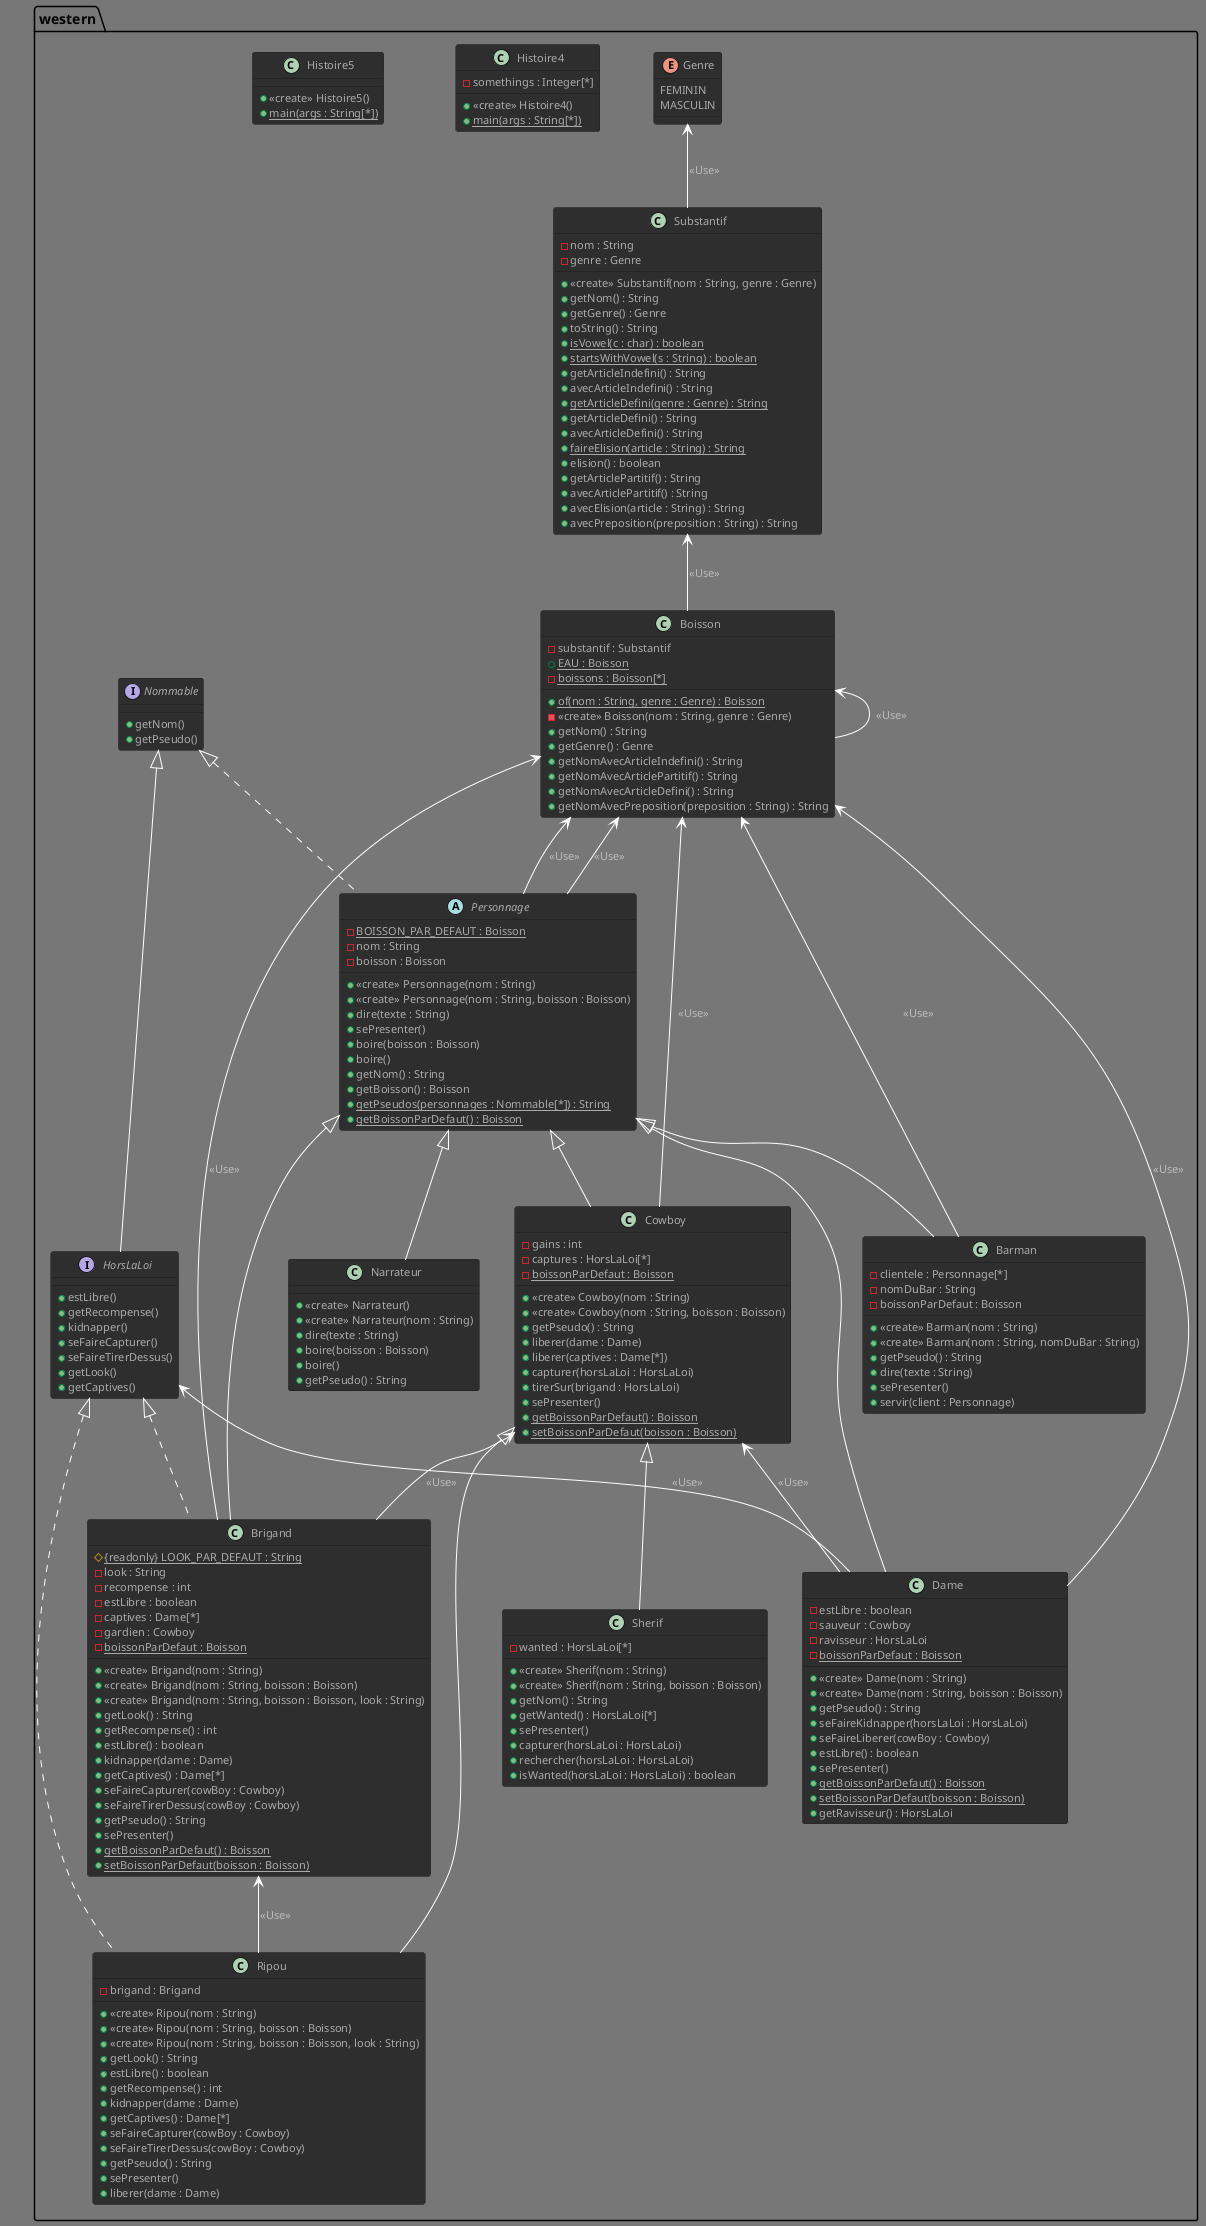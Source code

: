 @startuml
!theme reddress-darkgreen

class western.Barman extends western.Personnage {
-clientele : Personnage[*]
-nomDuBar : String
-boissonParDefaut : Boisson
+ <<create>> Barman(nom : String)
+ <<create>> Barman(nom : String, nomDuBar : String)
+getPseudo() : String
+dire(texte : String)
+sePresenter()
+servir(client : Personnage)

}
class western.Boisson {
-substantif : Substantif
+ {static} EAU : Boisson
- {static} boissons : Boisson[*]
+ {static} of(nom : String, genre : Genre) : Boisson
- <<create>> Boisson(nom : String, genre : Genre)
+getNom() : String
+getGenre() : Genre
+getNomAvecArticleIndefini() : String
+getNomAvecArticlePartitif() : String
+getNomAvecArticleDefini() : String
+getNomAvecPreposition(preposition : String) : String

}
class western.Brigand extends western.Personnage implements western.HorsLaLoi {
# {static}  {readonly} LOOK_PAR_DEFAUT : String
-look : String
-recompense : int
-estLibre : boolean
-captives : Dame[*]
-gardien : Cowboy
+ <<create>> Brigand(nom : String)
+ <<create>> Brigand(nom : String, boisson : Boisson)
+ <<create>> Brigand(nom : String, boisson : Boisson, look : String)
+getLook() : String
+getRecompense() : int
+estLibre() : boolean
+kidnapper(dame : Dame)
+getCaptives() : Dame[*]
+seFaireCapturer(cowBoy : Cowboy)
+seFaireTirerDessus(cowBoy : Cowboy)
+getPseudo() : String
+sePresenter()
- {static} boissonParDefaut : Boisson
+ {static} getBoissonParDefaut() : Boisson
+ {static} setBoissonParDefaut(boisson : Boisson)

}
class western.Cowboy extends western.Personnage {
-gains : int
-captures : HorsLaLoi[*]
+ <<create>> Cowboy(nom : String)
+ <<create>> Cowboy(nom : String, boisson : Boisson)
+getPseudo() : String
+liberer(dame : Dame)
+liberer(captives : Dame[*])
+capturer(horsLaLoi : HorsLaLoi)
+tirerSur(brigand : HorsLaLoi)
+sePresenter()
- {static} boissonParDefaut : Boisson
+ {static} getBoissonParDefaut() : Boisson
+ {static} setBoissonParDefaut(boisson : Boisson)

}
class western.Dame extends western.Personnage {
-estLibre : boolean
-sauveur : Cowboy
-ravisseur : HorsLaLoi
+ <<create>> Dame(nom : String)
+ <<create>> Dame(nom : String, boisson : Boisson)
+getPseudo() : String
+seFaireKidnapper(horsLaLoi : HorsLaLoi)
+seFaireLiberer(cowBoy : Cowboy)
+estLibre() : boolean
+sePresenter()
- {static} boissonParDefaut : Boisson
+ {static} getBoissonParDefaut() : Boisson
+ {static} setBoissonParDefaut(boisson : Boisson)
+getRavisseur() : HorsLaLoi

}
enum western.Genre {
FEMININ
MASCULIN

}
class western.Histoire4 {
+ <<create>> Histoire4()
-somethings : Integer[*]
+ {static} main(args : String[*])

}
class western.Histoire5 {
+ <<create>> Histoire5()
+ {static} main(args : String[*])

}
interface western.HorsLaLoi extends western.Nommable {
+estLibre()
+getRecompense()
+kidnapper()
+seFaireCapturer()
+seFaireTirerDessus()
+getLook()
+getCaptives()

}
class western.Narrateur extends western.Personnage {
+ <<create>> Narrateur()
+ <<create>> Narrateur(nom : String)
+dire(texte : String)
+boire(boisson : Boisson)
+boire()
+getPseudo() : String

}
interface western.Nommable {
+getNom()
+getPseudo()

}
abstract western.Personnage implements western.Nommable {
- {static} BOISSON_PAR_DEFAUT : Boisson
-nom : String
-boisson : Boisson
+ <<create>> Personnage(nom : String)
+ <<create>> Personnage(nom : String, boisson : Boisson)
+dire(texte : String)
+sePresenter()
+boire(boisson : Boisson)
+boire()
+getNom() : String
+getBoisson() : Boisson
+ {static} getPseudos(personnages : Nommable[*]) : String
+ {static} getBoissonParDefaut() : Boisson

}
class western.Ripou extends western.Cowboy implements western.HorsLaLoi {
-brigand : Brigand
+ <<create>> Ripou(nom : String)
+ <<create>> Ripou(nom : String, boisson : Boisson)
+ <<create>> Ripou(nom : String, boisson : Boisson, look : String)
+getLook() : String
+estLibre() : boolean
+getRecompense() : int
+kidnapper(dame : Dame)
+getCaptives() : Dame[*]
+seFaireCapturer(cowBoy : Cowboy)
+seFaireTirerDessus(cowBoy : Cowboy)
+getPseudo() : String
+sePresenter()
+liberer(dame : Dame)

}
class western.Sherif extends western.Cowboy {
-wanted : HorsLaLoi[*]
+ <<create>> Sherif(nom : String)
+ <<create>> Sherif(nom : String, boisson : Boisson)
+getNom() : String
+getWanted() : HorsLaLoi[*]
+sePresenter()
+capturer(horsLaLoi : HorsLaLoi)
+rechercher(horsLaLoi : HorsLaLoi)
+isWanted(horsLaLoi : HorsLaLoi) : boolean

}
class western.Substantif {
-nom : String
-genre : Genre
+ <<create>> Substantif(nom : String, genre : Genre)
+getNom() : String
+getGenre() : Genre
+toString() : String
+ {static} isVowel(c : char) : boolean
+ {static} startsWithVowel(s : String) : boolean
+getArticleIndefini() : String
+avecArticleIndefini() : String
+ {static} getArticleDefini(genre : Genre) : String
+getArticleDefini() : String
+avecArticleDefini() : String
+ {static} faireElision(article : String) : String
+elision() : boolean
+getArticlePartitif() : String
+avecArticlePartitif() : String
+avecElision(article : String) : String
+avecPreposition(preposition : String) : String

}
western.Boisson <-- Barman : <<Use>>
western.Substantif <-- Boisson : <<Use>>
western.Boisson <-- Boisson : <<Use>>
western.Cowboy <-- Brigand : <<Use>>
western.Boisson <-- Brigand : <<Use>>
western.Boisson <-- Cowboy : <<Use>>
western.Cowboy <-- Dame : <<Use>>
western.HorsLaLoi <-- Dame : <<Use>>
western.Boisson <-- Dame : <<Use>>
western.Boisson <-- Personnage : <<Use>>
western.Boisson <-- Personnage : <<Use>>
western.Brigand <-- Ripou : <<Use>>
western.Genre <-- Substantif : <<Use>>

@enduml


